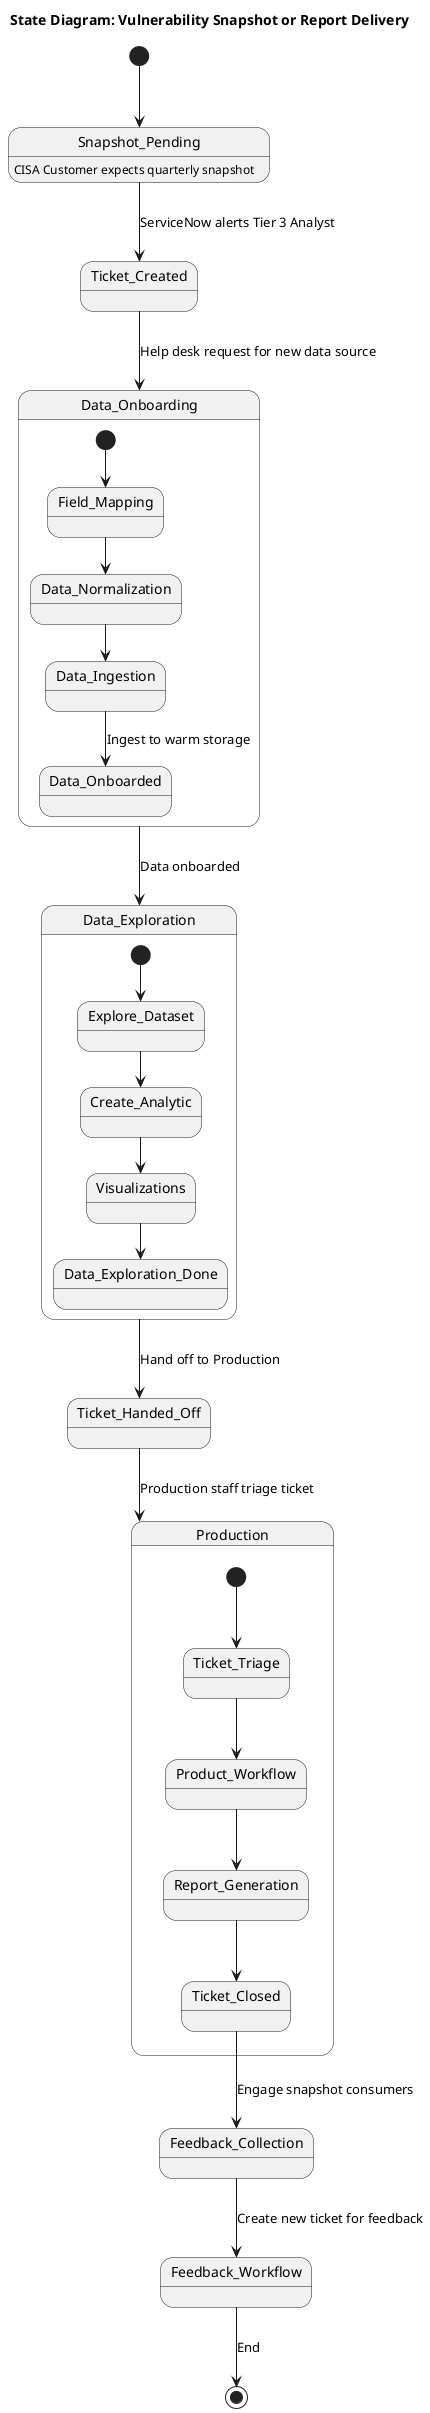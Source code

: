 @startuml
	title State Diagram: Vulnerability Snapshot or Report Delivery
	
	[*] --> Snapshot_Pending
	
	Snapshot_Pending : CISA Customer expects quarterly snapshot
	Snapshot_Pending --> Ticket_Created : ServiceNow alerts Tier 3 Analyst
	
	Ticket_Created --> Data_Onboarding : Help desk request for new data source
	
	state Data_Onboarding {
	    [*] --> Field_Mapping
	    Field_Mapping --> Data_Normalization
	    Data_Normalization --> Data_Ingestion
	    Data_Ingestion --> Data_Onboarded : Ingest to warm storage
	}
	
	Data_Onboarding --> Data_Exploration : Data onboarded
	
	state Data_Exploration {
	    [*] --> Explore_Dataset
	    Explore_Dataset --> Create_Analytic
	    Create_Analytic --> Visualizations
	    Visualizations --> Data_Exploration_Done
	}
	
	Data_Exploration --> Ticket_Handed_Off : Hand off to Production
	
	state Production {
	    [*] --> Ticket_Triage
	    Ticket_Triage --> Product_Workflow
	    Product_Workflow --> Report_Generation
	    Report_Generation --> Ticket_Closed
	}
	
	Ticket_Handed_Off --> Production : Production staff triage ticket
	Ticket_Closed --> Feedback_Collection : Engage snapshot consumers
	Feedback_Collection --> Feedback_Workflow : Create new ticket for feedback
	
	Feedback_Workflow --> [*] : End

@enduml
